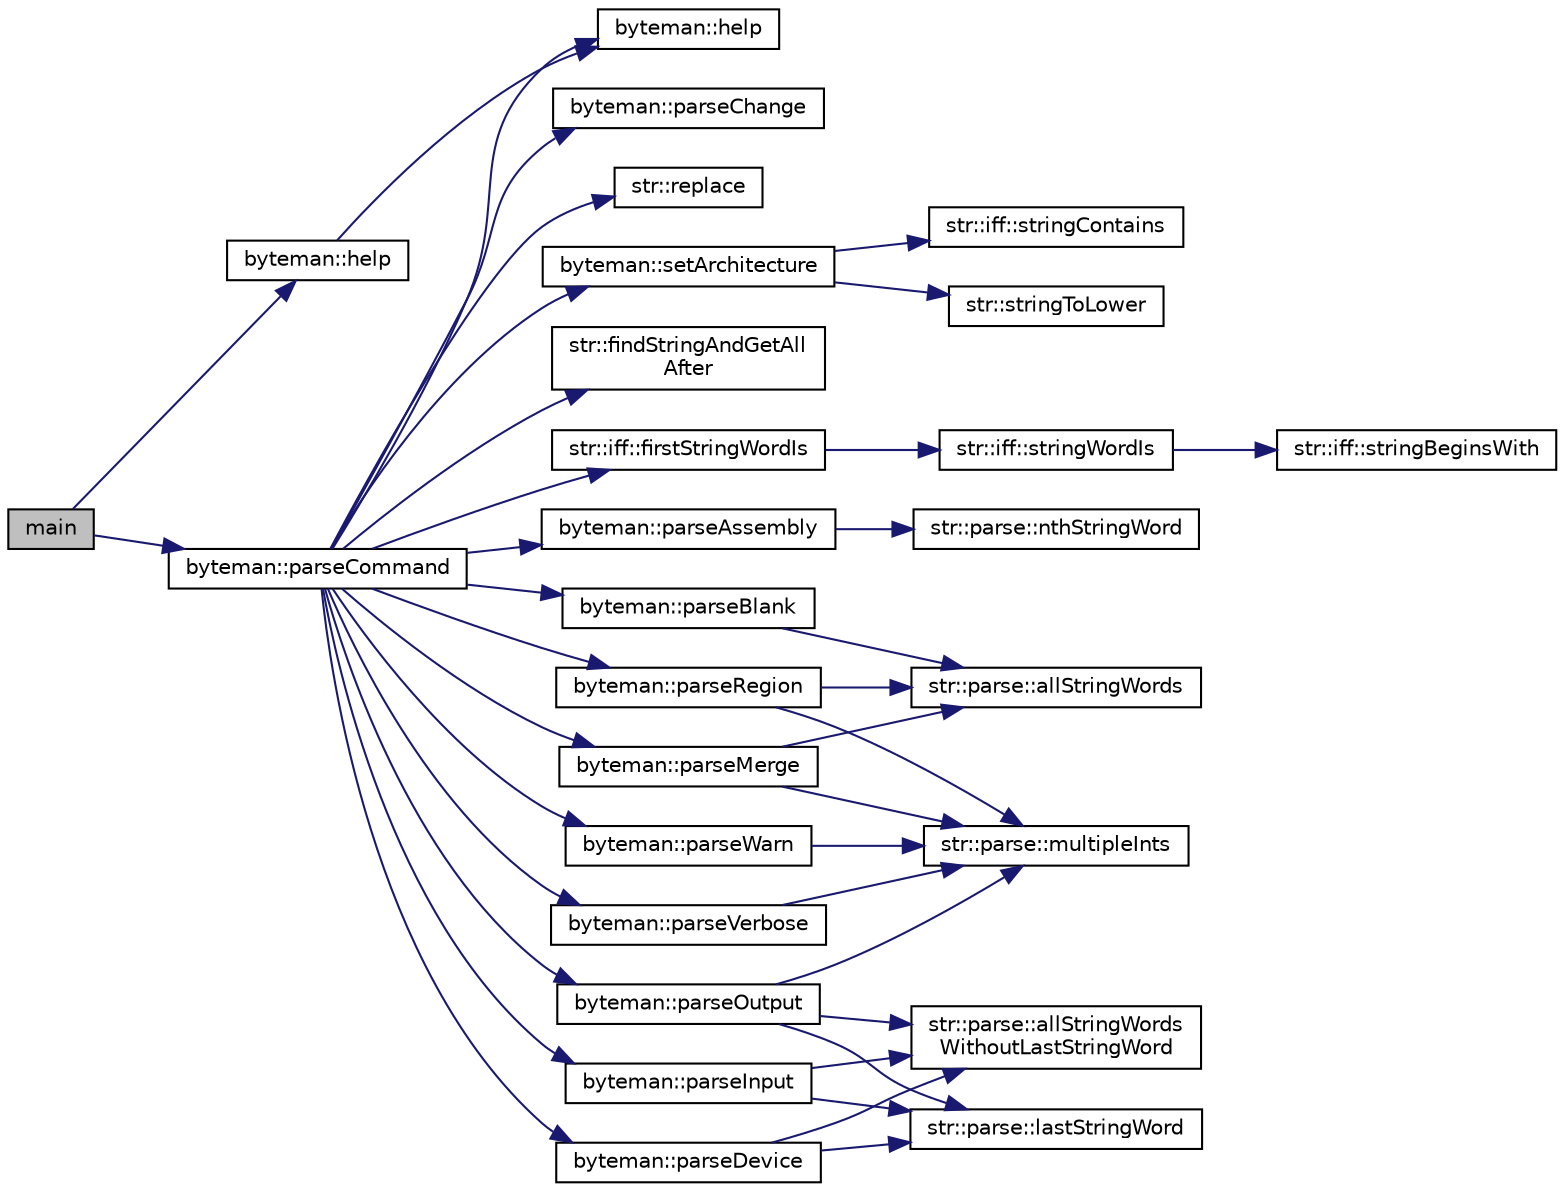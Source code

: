 digraph "main"
{
 // INTERACTIVE_SVG=YES
 // LATEX_PDF_SIZE
  edge [fontname="Helvetica",fontsize="10",labelfontname="Helvetica",labelfontsize="10"];
  node [fontname="Helvetica",fontsize="10",shape=record];
  rankdir="LR";
  Node1 [label="main",height=0.2,width=0.4,color="black", fillcolor="grey75", style="filled", fontcolor="black",tooltip=" "];
  Node1 -> Node2 [color="midnightblue",fontsize="10",style="solid",fontname="Helvetica"];
  Node2 [label="byteman::help",height=0.2,width=0.4,color="black", fillcolor="white", style="filled",URL="$classbyteman.html#a71bcdc1d03effacbe62b91a337710e39",tooltip=" "];
  Node2 -> Node3 [color="midnightblue",fontsize="10",style="solid",fontname="Helvetica"];
  Node3 [label="byteman::help",height=0.2,width=0.4,color="black", fillcolor="white", style="filled",URL="$classbyteman.html#aacff84465ee63b374e85acf9f5f96338",tooltip=" "];
  Node1 -> Node4 [color="midnightblue",fontsize="10",style="solid",fontname="Helvetica"];
  Node4 [label="byteman::parseCommand",height=0.2,width=0.4,color="black", fillcolor="white", style="filled",URL="$classbyteman.html#a97ad2d6b20a10ddb0dd8d373159eea4e",tooltip=" "];
  Node4 -> Node5 [color="midnightblue",fontsize="10",style="solid",fontname="Helvetica"];
  Node5 [label="str::findStringAndGetAll\lAfter",height=0.2,width=0.4,color="black", fillcolor="white", style="filled",URL="$namespacestr.html#a664d127caf0e35994e01d38d9c0fc16c",tooltip=" "];
  Node4 -> Node6 [color="midnightblue",fontsize="10",style="solid",fontname="Helvetica"];
  Node6 [label="str::iff::firstStringWordIs",height=0.2,width=0.4,color="black", fillcolor="white", style="filled",URL="$namespacestr_1_1iff.html#a06c9e283ff14a39e32af47c1b1ca699b",tooltip=" "];
  Node6 -> Node7 [color="midnightblue",fontsize="10",style="solid",fontname="Helvetica"];
  Node7 [label="str::iff::stringWordIs",height=0.2,width=0.4,color="black", fillcolor="white", style="filled",URL="$namespacestr_1_1iff.html#ab3d5fdd04adcc9952bcf512260c06d8f",tooltip=" "];
  Node7 -> Node8 [color="midnightblue",fontsize="10",style="solid",fontname="Helvetica"];
  Node8 [label="str::iff::stringBeginsWith",height=0.2,width=0.4,color="black", fillcolor="white", style="filled",URL="$namespacestr_1_1iff.html#a6d3613fc3d6e8d86b3041d6d225aa6b6",tooltip=" "];
  Node4 -> Node3 [color="midnightblue",fontsize="10",style="solid",fontname="Helvetica"];
  Node4 -> Node9 [color="midnightblue",fontsize="10",style="solid",fontname="Helvetica"];
  Node9 [label="byteman::parseAssembly",height=0.2,width=0.4,color="black", fillcolor="white", style="filled",URL="$classbyteman.html#a5e7f2e31d95626075a6ce22b54ecbbf8",tooltip=" "];
  Node9 -> Node10 [color="midnightblue",fontsize="10",style="solid",fontname="Helvetica"];
  Node10 [label="str::parse::nthStringWord",height=0.2,width=0.4,color="black", fillcolor="white", style="filled",URL="$namespacestr_1_1parse.html#a15d1a34315ac443a418c7cd34bb4b470",tooltip=" "];
  Node4 -> Node11 [color="midnightblue",fontsize="10",style="solid",fontname="Helvetica"];
  Node11 [label="byteman::parseBlank",height=0.2,width=0.4,color="black", fillcolor="white", style="filled",URL="$classbyteman.html#afb42b36016cdfadc1ef23800d674f9c0",tooltip=" "];
  Node11 -> Node12 [color="midnightblue",fontsize="10",style="solid",fontname="Helvetica"];
  Node12 [label="str::parse::allStringWords",height=0.2,width=0.4,color="black", fillcolor="white", style="filled",URL="$namespacestr_1_1parse.html#a0b2fd42b74ce3f482b4f1ece5f24881e",tooltip=" "];
  Node4 -> Node13 [color="midnightblue",fontsize="10",style="solid",fontname="Helvetica"];
  Node13 [label="byteman::parseChange",height=0.2,width=0.4,color="black", fillcolor="white", style="filled",URL="$classbyteman.html#a48f24b2ec6c504bad93c93079bbc9a05",tooltip=" "];
  Node4 -> Node14 [color="midnightblue",fontsize="10",style="solid",fontname="Helvetica"];
  Node14 [label="byteman::parseDevice",height=0.2,width=0.4,color="black", fillcolor="white", style="filled",URL="$classbyteman.html#ae08e2c9557d8266f20780e1c14cf9f45",tooltip=" "];
  Node14 -> Node15 [color="midnightblue",fontsize="10",style="solid",fontname="Helvetica"];
  Node15 [label="str::parse::allStringWords\lWithoutLastStringWord",height=0.2,width=0.4,color="black", fillcolor="white", style="filled",URL="$namespacestr_1_1parse.html#a6b918a3515ff512b9e181d2cf3cf2563",tooltip=" "];
  Node14 -> Node16 [color="midnightblue",fontsize="10",style="solid",fontname="Helvetica"];
  Node16 [label="str::parse::lastStringWord",height=0.2,width=0.4,color="black", fillcolor="white", style="filled",URL="$namespacestr_1_1parse.html#a518e4e06532584a6856409eaf9872922",tooltip=" "];
  Node4 -> Node17 [color="midnightblue",fontsize="10",style="solid",fontname="Helvetica"];
  Node17 [label="byteman::parseInput",height=0.2,width=0.4,color="black", fillcolor="white", style="filled",URL="$classbyteman.html#ac217ac1dbc512bf44a70b147c0ceff04",tooltip=" "];
  Node17 -> Node15 [color="midnightblue",fontsize="10",style="solid",fontname="Helvetica"];
  Node17 -> Node16 [color="midnightblue",fontsize="10",style="solid",fontname="Helvetica"];
  Node4 -> Node18 [color="midnightblue",fontsize="10",style="solid",fontname="Helvetica"];
  Node18 [label="byteman::parseMerge",height=0.2,width=0.4,color="black", fillcolor="white", style="filled",URL="$classbyteman.html#a012f7c0279dac10df52f2e7927a8bfef",tooltip=" "];
  Node18 -> Node12 [color="midnightblue",fontsize="10",style="solid",fontname="Helvetica"];
  Node18 -> Node19 [color="midnightblue",fontsize="10",style="solid",fontname="Helvetica"];
  Node19 [label="str::parse::multipleInts",height=0.2,width=0.4,color="black", fillcolor="white", style="filled",URL="$namespacestr_1_1parse.html#a9f14cc7345a3fc0591a6afaf8033e6d1",tooltip=" "];
  Node4 -> Node20 [color="midnightblue",fontsize="10",style="solid",fontname="Helvetica"];
  Node20 [label="byteman::parseOutput",height=0.2,width=0.4,color="black", fillcolor="white", style="filled",URL="$classbyteman.html#a2ff1e5c9e9b542e9f74768b296ace32f",tooltip=" "];
  Node20 -> Node15 [color="midnightblue",fontsize="10",style="solid",fontname="Helvetica"];
  Node20 -> Node16 [color="midnightblue",fontsize="10",style="solid",fontname="Helvetica"];
  Node20 -> Node19 [color="midnightblue",fontsize="10",style="solid",fontname="Helvetica"];
  Node4 -> Node21 [color="midnightblue",fontsize="10",style="solid",fontname="Helvetica"];
  Node21 [label="byteman::parseRegion",height=0.2,width=0.4,color="black", fillcolor="white", style="filled",URL="$classbyteman.html#a1455d24c97a2b5c3564201dd76df5286",tooltip=" "];
  Node21 -> Node12 [color="midnightblue",fontsize="10",style="solid",fontname="Helvetica"];
  Node21 -> Node19 [color="midnightblue",fontsize="10",style="solid",fontname="Helvetica"];
  Node4 -> Node22 [color="midnightblue",fontsize="10",style="solid",fontname="Helvetica"];
  Node22 [label="byteman::parseVerbose",height=0.2,width=0.4,color="black", fillcolor="white", style="filled",URL="$classbyteman.html#a991b1f28f673d304d827d9777338cf04",tooltip=" "];
  Node22 -> Node19 [color="midnightblue",fontsize="10",style="solid",fontname="Helvetica"];
  Node4 -> Node23 [color="midnightblue",fontsize="10",style="solid",fontname="Helvetica"];
  Node23 [label="byteman::parseWarn",height=0.2,width=0.4,color="black", fillcolor="white", style="filled",URL="$classbyteman.html#a232d2d7614b161a9bca019371bafc373",tooltip=" "];
  Node23 -> Node19 [color="midnightblue",fontsize="10",style="solid",fontname="Helvetica"];
  Node4 -> Node24 [color="midnightblue",fontsize="10",style="solid",fontname="Helvetica"];
  Node24 [label="str::replace",height=0.2,width=0.4,color="black", fillcolor="white", style="filled",URL="$namespacestr.html#ac23568893d7dd0123ecfc9105c9f3a69",tooltip=" "];
  Node4 -> Node25 [color="midnightblue",fontsize="10",style="solid",fontname="Helvetica"];
  Node25 [label="byteman::setArchitecture",height=0.2,width=0.4,color="black", fillcolor="white", style="filled",URL="$classbyteman.html#a035f9f0419ab25a7463ff44117c1f5e0",tooltip=" "];
  Node25 -> Node26 [color="midnightblue",fontsize="10",style="solid",fontname="Helvetica"];
  Node26 [label="str::iff::stringContains",height=0.2,width=0.4,color="black", fillcolor="white", style="filled",URL="$namespacestr_1_1iff.html#a1f19550a10f93dcfadd366fedf6bec90",tooltip=" "];
  Node25 -> Node27 [color="midnightblue",fontsize="10",style="solid",fontname="Helvetica"];
  Node27 [label="str::stringToLower",height=0.2,width=0.4,color="black", fillcolor="white", style="filled",URL="$namespacestr.html#a105c2a28a97e18e146cd18c000d2ecf5",tooltip=" "];
}
